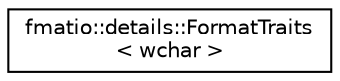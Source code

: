 digraph "Graphical Class Hierarchy"
{
 // LATEX_PDF_SIZE
  edge [fontname="Helvetica",fontsize="10",labelfontname="Helvetica",labelfontsize="10"];
  node [fontname="Helvetica",fontsize="10",shape=record];
  rankdir="LR";
  Node0 [label="fmatio::details::FormatTraits\l\< wchar \>",height=0.2,width=0.4,color="black", fillcolor="white", style="filled",URL="$structfmatio_1_1details_1_1FormatTraits_3_01wchar_01_4.html",tooltip=" "];
}
